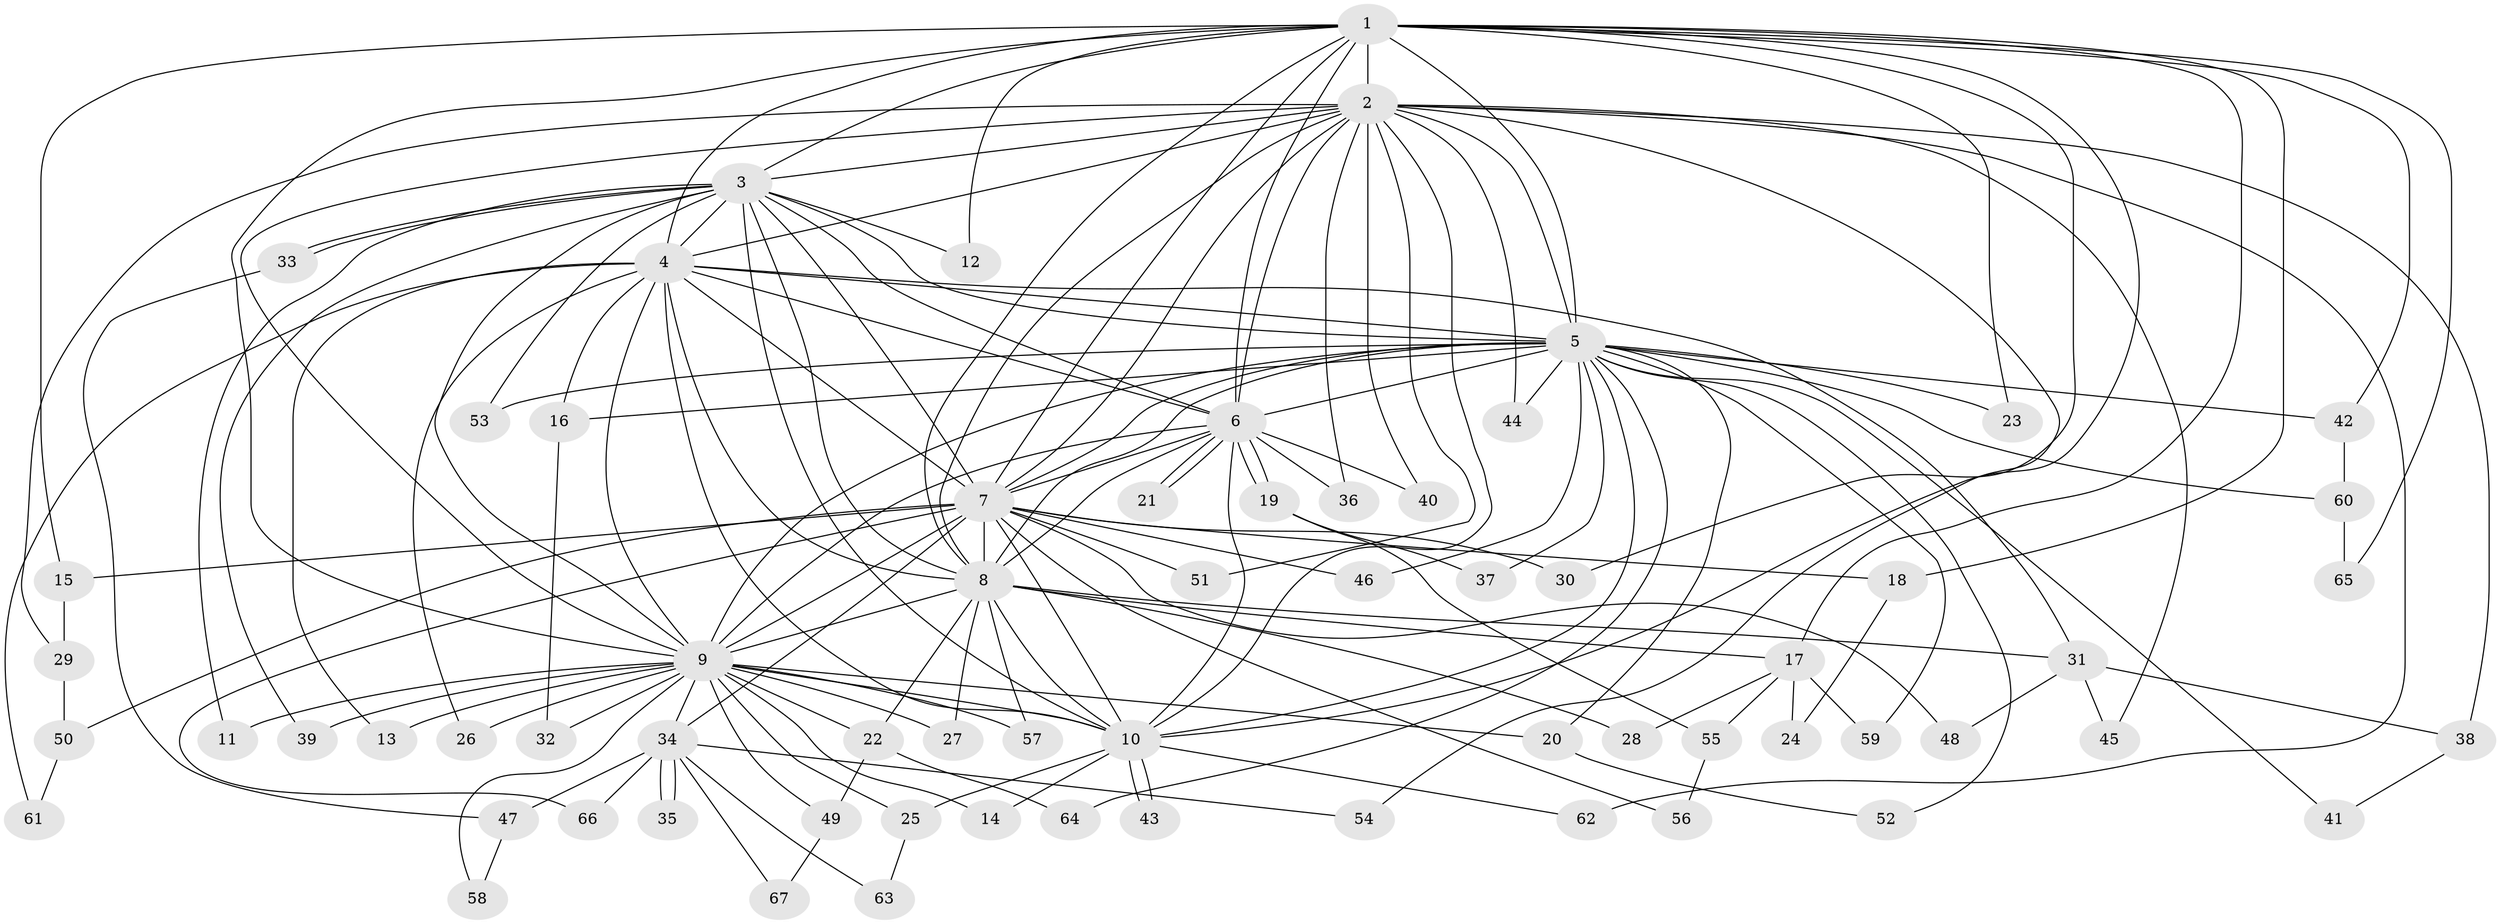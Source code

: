 // coarse degree distribution, {15: 0.02127659574468085, 17: 0.02127659574468085, 12: 0.0851063829787234, 29: 0.02127659574468085, 14: 0.02127659574468085, 19: 0.02127659574468085, 2: 0.48936170212765956, 4: 0.02127659574468085, 3: 0.2127659574468085, 5: 0.0425531914893617, 7: 0.02127659574468085, 1: 0.02127659574468085}
// Generated by graph-tools (version 1.1) at 2025/41/03/06/25 10:41:39]
// undirected, 67 vertices, 159 edges
graph export_dot {
graph [start="1"]
  node [color=gray90,style=filled];
  1;
  2;
  3;
  4;
  5;
  6;
  7;
  8;
  9;
  10;
  11;
  12;
  13;
  14;
  15;
  16;
  17;
  18;
  19;
  20;
  21;
  22;
  23;
  24;
  25;
  26;
  27;
  28;
  29;
  30;
  31;
  32;
  33;
  34;
  35;
  36;
  37;
  38;
  39;
  40;
  41;
  42;
  43;
  44;
  45;
  46;
  47;
  48;
  49;
  50;
  51;
  52;
  53;
  54;
  55;
  56;
  57;
  58;
  59;
  60;
  61;
  62;
  63;
  64;
  65;
  66;
  67;
  1 -- 2;
  1 -- 3;
  1 -- 4;
  1 -- 5;
  1 -- 6;
  1 -- 7;
  1 -- 8;
  1 -- 9;
  1 -- 10;
  1 -- 12;
  1 -- 15;
  1 -- 17;
  1 -- 18;
  1 -- 23;
  1 -- 30;
  1 -- 42;
  1 -- 65;
  2 -- 3;
  2 -- 4;
  2 -- 5;
  2 -- 6;
  2 -- 7;
  2 -- 8;
  2 -- 9;
  2 -- 10;
  2 -- 29;
  2 -- 36;
  2 -- 38;
  2 -- 40;
  2 -- 44;
  2 -- 45;
  2 -- 51;
  2 -- 54;
  2 -- 62;
  3 -- 4;
  3 -- 5;
  3 -- 6;
  3 -- 7;
  3 -- 8;
  3 -- 9;
  3 -- 10;
  3 -- 11;
  3 -- 12;
  3 -- 33;
  3 -- 33;
  3 -- 39;
  3 -- 53;
  4 -- 5;
  4 -- 6;
  4 -- 7;
  4 -- 8;
  4 -- 9;
  4 -- 10;
  4 -- 13;
  4 -- 16;
  4 -- 26;
  4 -- 31;
  4 -- 61;
  5 -- 6;
  5 -- 7;
  5 -- 8;
  5 -- 9;
  5 -- 10;
  5 -- 16;
  5 -- 20;
  5 -- 23;
  5 -- 37;
  5 -- 41;
  5 -- 42;
  5 -- 44;
  5 -- 46;
  5 -- 52;
  5 -- 53;
  5 -- 59;
  5 -- 60;
  5 -- 64;
  6 -- 7;
  6 -- 8;
  6 -- 9;
  6 -- 10;
  6 -- 19;
  6 -- 19;
  6 -- 21;
  6 -- 21;
  6 -- 36;
  6 -- 40;
  7 -- 8;
  7 -- 9;
  7 -- 10;
  7 -- 15;
  7 -- 18;
  7 -- 30;
  7 -- 34;
  7 -- 46;
  7 -- 48;
  7 -- 50;
  7 -- 51;
  7 -- 56;
  7 -- 66;
  8 -- 9;
  8 -- 10;
  8 -- 17;
  8 -- 22;
  8 -- 27;
  8 -- 28;
  8 -- 31;
  8 -- 57;
  9 -- 10;
  9 -- 11;
  9 -- 13;
  9 -- 14;
  9 -- 20;
  9 -- 22;
  9 -- 25;
  9 -- 26;
  9 -- 27;
  9 -- 32;
  9 -- 34;
  9 -- 39;
  9 -- 49;
  9 -- 57;
  9 -- 58;
  10 -- 14;
  10 -- 25;
  10 -- 43;
  10 -- 43;
  10 -- 62;
  15 -- 29;
  16 -- 32;
  17 -- 24;
  17 -- 28;
  17 -- 55;
  17 -- 59;
  18 -- 24;
  19 -- 37;
  19 -- 55;
  20 -- 52;
  22 -- 49;
  22 -- 64;
  25 -- 63;
  29 -- 50;
  31 -- 38;
  31 -- 45;
  31 -- 48;
  33 -- 47;
  34 -- 35;
  34 -- 35;
  34 -- 47;
  34 -- 54;
  34 -- 63;
  34 -- 66;
  34 -- 67;
  38 -- 41;
  42 -- 60;
  47 -- 58;
  49 -- 67;
  50 -- 61;
  55 -- 56;
  60 -- 65;
}
